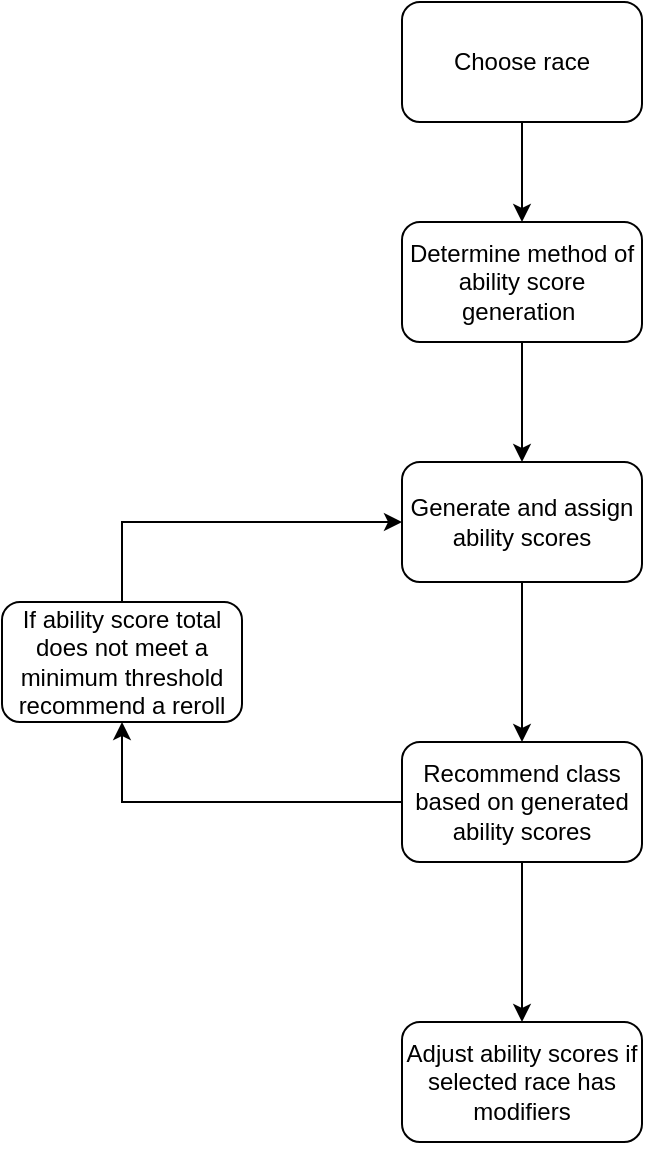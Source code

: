 <mxfile version="15.8.2" type="github">
  <diagram id="N9-_FxJh8_Hrc3kbjZlo" name="Page-1">
    <mxGraphModel dx="944" dy="1153" grid="1" gridSize="10" guides="1" tooltips="1" connect="1" arrows="1" fold="1" page="1" pageScale="1" pageWidth="850" pageHeight="1100" math="0" shadow="0">
      <root>
        <mxCell id="0" />
        <mxCell id="1" parent="0" />
        <mxCell id="AskswSC3xO8kKQnKiT0t-21" value="" style="edgeStyle=orthogonalEdgeStyle;rounded=0;orthogonalLoop=1;jettySize=auto;html=1;" edge="1" parent="1" source="AskswSC3xO8kKQnKiT0t-4" target="AskswSC3xO8kKQnKiT0t-8">
          <mxGeometry relative="1" as="geometry" />
        </mxCell>
        <mxCell id="AskswSC3xO8kKQnKiT0t-23" value="" style="edgeStyle=orthogonalEdgeStyle;rounded=0;orthogonalLoop=1;jettySize=auto;html=1;" edge="1" parent="1" source="AskswSC3xO8kKQnKiT0t-4" target="AskswSC3xO8kKQnKiT0t-16">
          <mxGeometry relative="1" as="geometry">
            <Array as="points">
              <mxPoint x="250" y="1520" />
            </Array>
          </mxGeometry>
        </mxCell>
        <mxCell id="AskswSC3xO8kKQnKiT0t-4" value="Recommend class based on generated ability scores" style="rounded=1;whiteSpace=wrap;html=1;" vertex="1" parent="1">
          <mxGeometry x="390" y="1490" width="120" height="60" as="geometry" />
        </mxCell>
        <mxCell id="AskswSC3xO8kKQnKiT0t-14" value="" style="edgeStyle=orthogonalEdgeStyle;rounded=0;orthogonalLoop=1;jettySize=auto;html=1;" edge="1" parent="1" source="AskswSC3xO8kKQnKiT0t-6" target="AskswSC3xO8kKQnKiT0t-1">
          <mxGeometry relative="1" as="geometry" />
        </mxCell>
        <mxCell id="AskswSC3xO8kKQnKiT0t-6" value="Choose race" style="whiteSpace=wrap;html=1;rounded=1;" vertex="1" parent="1">
          <mxGeometry x="390" y="1120" width="120" height="60" as="geometry" />
        </mxCell>
        <mxCell id="AskswSC3xO8kKQnKiT0t-10" style="edgeStyle=orthogonalEdgeStyle;rounded=0;orthogonalLoop=1;jettySize=auto;html=1;exitX=1;exitY=1;exitDx=0;exitDy=0;entryX=1;entryY=1;entryDx=0;entryDy=0;" edge="1" parent="1" source="AskswSC3xO8kKQnKiT0t-8" target="AskswSC3xO8kKQnKiT0t-8">
          <mxGeometry relative="1" as="geometry">
            <mxPoint x="510" y="1860" as="targetPoint" />
            <Array as="points" />
          </mxGeometry>
        </mxCell>
        <mxCell id="AskswSC3xO8kKQnKiT0t-8" value="&lt;div&gt;Adjust ability scores if selected race has modifiers&lt;/div&gt;" style="whiteSpace=wrap;html=1;rounded=1;" vertex="1" parent="1">
          <mxGeometry x="390" y="1630" width="120" height="60" as="geometry" />
        </mxCell>
        <mxCell id="AskswSC3xO8kKQnKiT0t-22" value="" style="edgeStyle=orthogonalEdgeStyle;rounded=0;orthogonalLoop=1;jettySize=auto;html=1;" edge="1" parent="1" source="AskswSC3xO8kKQnKiT0t-1" target="AskswSC3xO8kKQnKiT0t-2">
          <mxGeometry relative="1" as="geometry" />
        </mxCell>
        <mxCell id="AskswSC3xO8kKQnKiT0t-1" value="Determine method of ability score generation&lt;span style=&quot;white-space: pre&quot;&gt;	&lt;/span&gt;" style="rounded=1;whiteSpace=wrap;html=1;" vertex="1" parent="1">
          <mxGeometry x="390" y="1230" width="120" height="60" as="geometry" />
        </mxCell>
        <mxCell id="AskswSC3xO8kKQnKiT0t-24" style="edgeStyle=orthogonalEdgeStyle;rounded=0;orthogonalLoop=1;jettySize=auto;html=1;entryX=0;entryY=0.5;entryDx=0;entryDy=0;" edge="1" parent="1" source="AskswSC3xO8kKQnKiT0t-16" target="AskswSC3xO8kKQnKiT0t-2">
          <mxGeometry relative="1" as="geometry">
            <Array as="points">
              <mxPoint x="250" y="1380" />
            </Array>
          </mxGeometry>
        </mxCell>
        <mxCell id="AskswSC3xO8kKQnKiT0t-16" value="If ability score total does not meet a minimum threshold recommend a reroll" style="rounded=1;whiteSpace=wrap;html=1;" vertex="1" parent="1">
          <mxGeometry x="190" y="1420" width="120" height="60" as="geometry" />
        </mxCell>
        <mxCell id="AskswSC3xO8kKQnKiT0t-20" value="" style="edgeStyle=orthogonalEdgeStyle;rounded=0;orthogonalLoop=1;jettySize=auto;html=1;" edge="1" parent="1" source="AskswSC3xO8kKQnKiT0t-2" target="AskswSC3xO8kKQnKiT0t-4">
          <mxGeometry relative="1" as="geometry" />
        </mxCell>
        <mxCell id="AskswSC3xO8kKQnKiT0t-2" value="Generate and assign ability scores " style="rounded=1;whiteSpace=wrap;html=1;" vertex="1" parent="1">
          <mxGeometry x="390" y="1350" width="120" height="60" as="geometry" />
        </mxCell>
      </root>
    </mxGraphModel>
  </diagram>
</mxfile>
